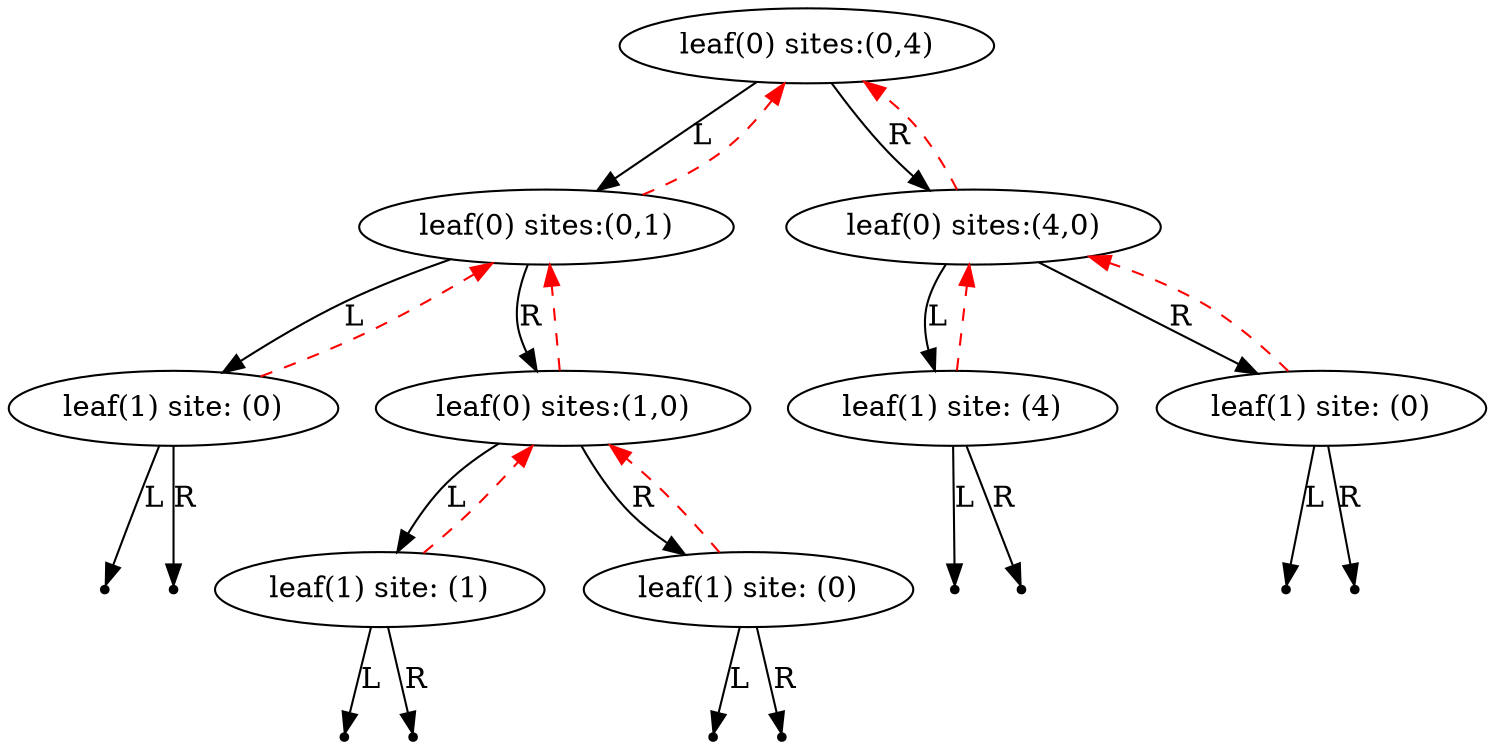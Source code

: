 digraph{
868351965[label="leaf(0) sites:(0,4)"];
868351965 -> 765334738[label="L"]
765334738[label="leaf(0) sites:(0,1)"];
765334738 -> 295808629[label="L"]
295808629[label="leaf(1) site: (0)"];
nullptr_l_295808629[shape=point];
295808629 -> nullptr_l_295808629[label="L"]
nullptr_r_295808629[shape=point];
295808629 -> nullptr_r_295808629[label="R"]
295808629 -> 765334738[color=red style=dashed]
765334738 -> 1426190833[label="R"]
1426190833[label="leaf(0) sites:(1,0)"];
1426190833 -> 371534112[label="L"]
371534112[label="leaf(1) site: (1)"];
nullptr_l_371534112[shape=point];
371534112 -> nullptr_l_371534112[label="L"]
nullptr_r_371534112[shape=point];
371534112 -> nullptr_r_371534112[label="R"]
371534112 -> 1426190833[color=red style=dashed]
1426190833 -> 331818274[label="R"]
331818274[label="leaf(1) site: (0)"];
nullptr_l_331818274[shape=point];
331818274 -> nullptr_l_331818274[label="L"]
nullptr_r_331818274[shape=point];
331818274 -> nullptr_r_331818274[label="R"]
331818274 -> 1426190833[color=red style=dashed]
1426190833 -> 765334738[color=red style=dashed]
765334738 -> 868351965[color=red style=dashed]
868351965 -> 129329764[label="R"]
129329764[label="leaf(0) sites:(4,0)"];
129329764 -> 379931796[label="L"]
379931796[label="leaf(1) site: (4)"];
nullptr_l_379931796[shape=point];
379931796 -> nullptr_l_379931796[label="L"]
nullptr_r_379931796[shape=point];
379931796 -> nullptr_r_379931796[label="R"]
379931796 -> 129329764[color=red style=dashed]
129329764 -> 245246554[label="R"]
245246554[label="leaf(1) site: (0)"];
nullptr_l_245246554[shape=point];
245246554 -> nullptr_l_245246554[label="L"]
nullptr_r_245246554[shape=point];
245246554 -> nullptr_r_245246554[label="R"]
245246554 -> 129329764[color=red style=dashed]
129329764 -> 868351965[color=red style=dashed]
}
